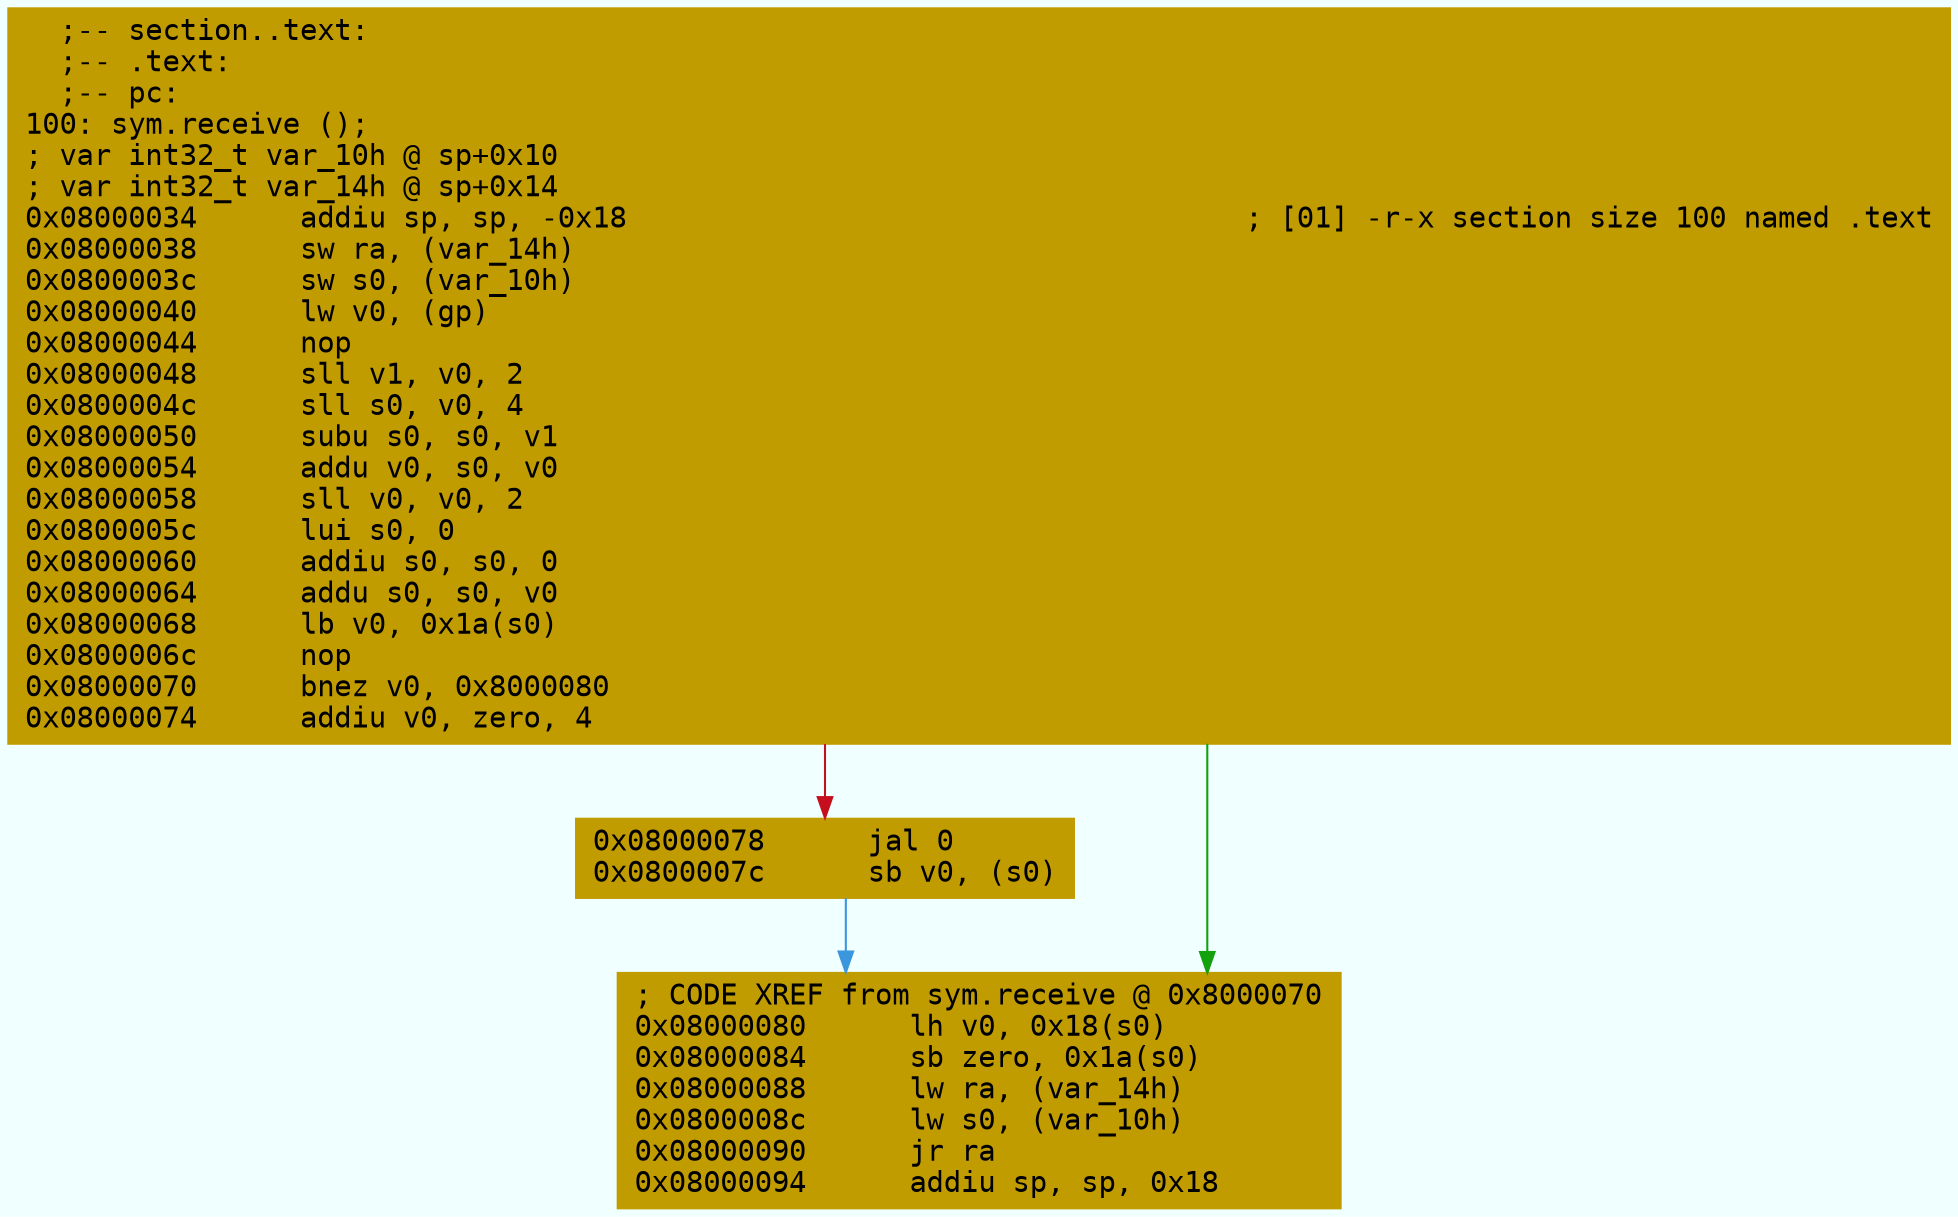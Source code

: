 digraph code {
	graph [bgcolor=azure fontsize=8 fontname="Courier" splines="ortho"];
	node [fillcolor=gray style=filled shape=box];
	edge [arrowhead="normal"];
	"0x08000034" [URL="sym.receive/0x08000034", fillcolor="#c19c00",color="#c19c00", fontname="Courier",label="  ;-- section..text:\l  ;-- .text:\l  ;-- pc:\l100: sym.receive ();\l; var int32_t var_10h @ sp+0x10\l; var int32_t var_14h @ sp+0x14\l0x08000034      addiu sp, sp, -0x18                                    ; [01] -r-x section size 100 named .text\l0x08000038      sw ra, (var_14h)\l0x0800003c      sw s0, (var_10h)\l0x08000040      lw v0, (gp)\l0x08000044      nop\l0x08000048      sll v1, v0, 2\l0x0800004c      sll s0, v0, 4\l0x08000050      subu s0, s0, v1\l0x08000054      addu v0, s0, v0\l0x08000058      sll v0, v0, 2\l0x0800005c      lui s0, 0\l0x08000060      addiu s0, s0, 0\l0x08000064      addu s0, s0, v0\l0x08000068      lb v0, 0x1a(s0)\l0x0800006c      nop\l0x08000070      bnez v0, 0x8000080\l0x08000074      addiu v0, zero, 4\l"]
	"0x08000078" [URL="sym.receive/0x08000078", fillcolor="#c19c00",color="#c19c00", fontname="Courier",label="0x08000078      jal 0\l0x0800007c      sb v0, (s0)\l"]
	"0x08000080" [URL="sym.receive/0x08000080", fillcolor="#c19c00",color="#c19c00", fontname="Courier",label="; CODE XREF from sym.receive @ 0x8000070\l0x08000080      lh v0, 0x18(s0)\l0x08000084      sb zero, 0x1a(s0)\l0x08000088      lw ra, (var_14h)\l0x0800008c      lw s0, (var_10h)\l0x08000090      jr ra\l0x08000094      addiu sp, sp, 0x18\l"]
        "0x08000034" -> "0x08000080" [color="#13a10e"];
        "0x08000034" -> "0x08000078" [color="#c50f1f"];
        "0x08000078" -> "0x08000080" [color="#3a96dd"];
}
